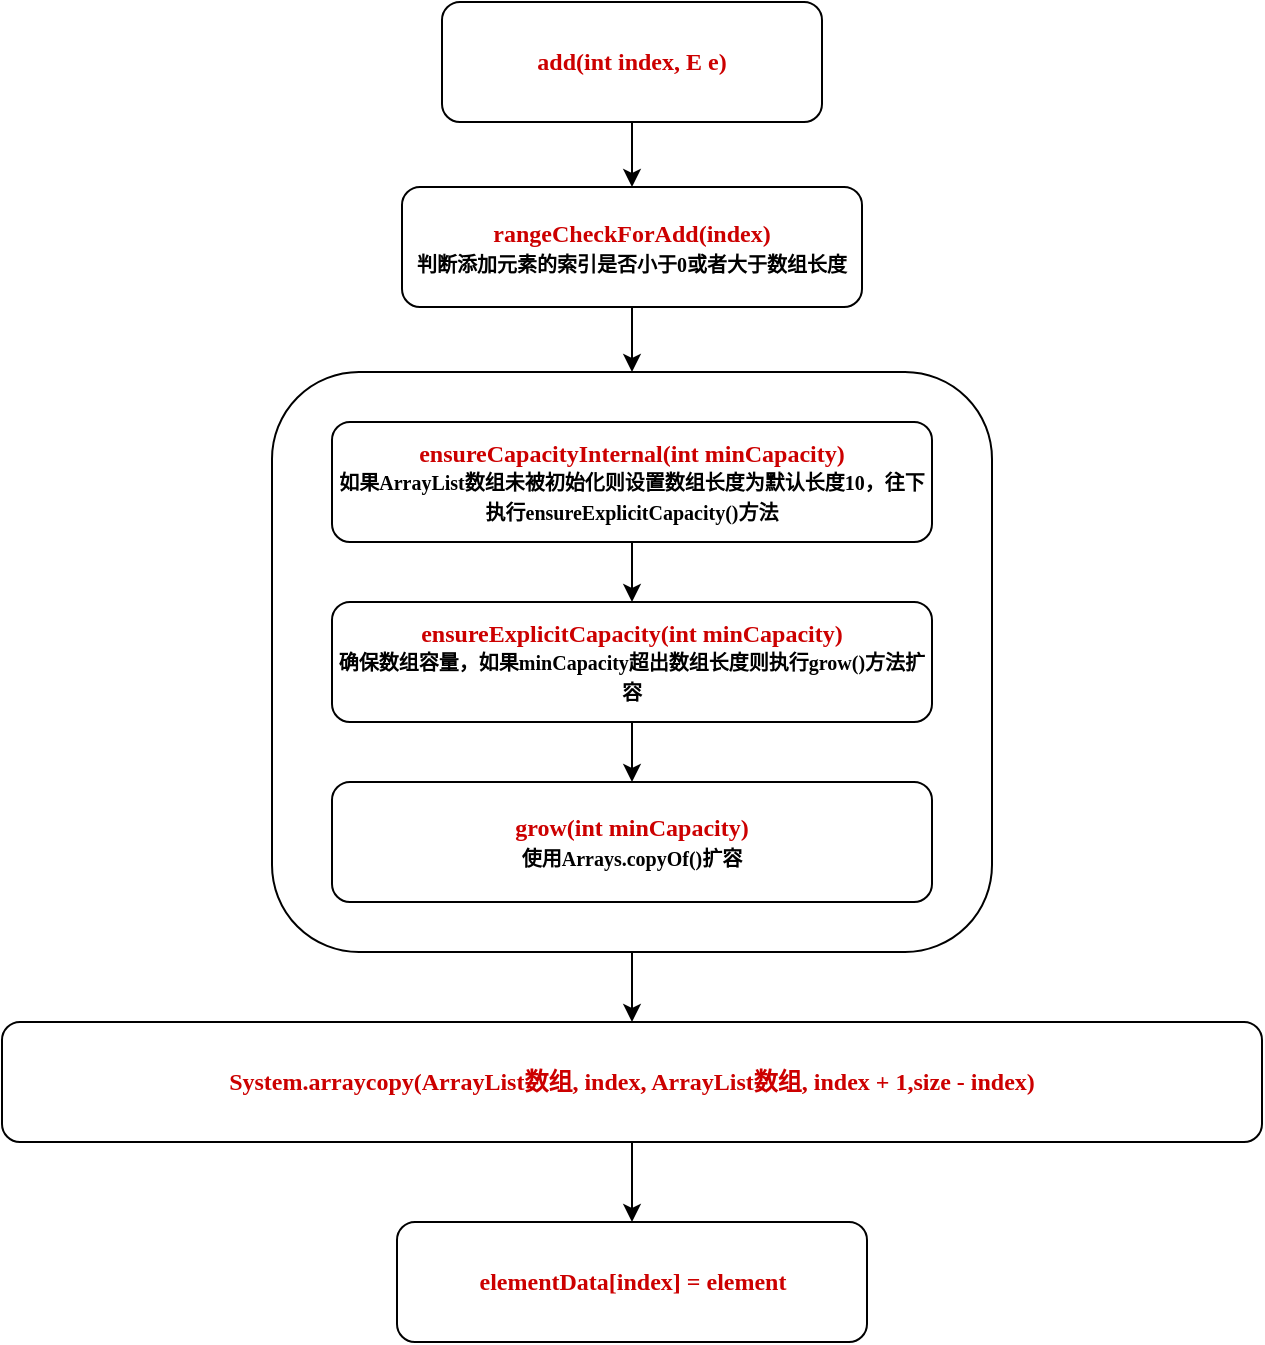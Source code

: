 <mxfile version="10.7.5" type="device"><diagram id="IE7oeV-tXnmnKCwntK-Z" name="Page-1"><mxGraphModel dx="1992" dy="756" grid="1" gridSize="10" guides="1" tooltips="1" connect="1" arrows="1" fold="1" page="1" pageScale="1" pageWidth="827" pageHeight="1169" math="0" shadow="0"><root><mxCell id="0"/><mxCell id="1" parent="0"/><mxCell id="Ngr6dhr372qOmNcd8qSV-5" style="edgeStyle=orthogonalEdgeStyle;rounded=0;orthogonalLoop=1;jettySize=auto;html=1;exitX=0.5;exitY=1;exitDx=0;exitDy=0;entryX=0.5;entryY=0;entryDx=0;entryDy=0;" edge="1" parent="1" source="5E4Eh0ke1450a39PCxGz-9" target="5E4Eh0ke1450a39PCxGz-8"><mxGeometry relative="1" as="geometry"/></mxCell><mxCell id="5E4Eh0ke1450a39PCxGz-9" value="" style="rounded=1;whiteSpace=wrap;html=1;fontColor=#CC0000;fontFamily=Verdana;" parent="1" vertex="1"><mxGeometry x="-300" y="375" width="360" height="290" as="geometry"/></mxCell><mxCell id="Ngr6dhr372qOmNcd8qSV-1" style="edgeStyle=orthogonalEdgeStyle;rounded=0;orthogonalLoop=1;jettySize=auto;html=1;exitX=0.5;exitY=1;exitDx=0;exitDy=0;" edge="1" parent="1" source="5E4Eh0ke1450a39PCxGz-1" target="5E4Eh0ke1450a39PCxGz-2"><mxGeometry relative="1" as="geometry"/></mxCell><mxCell id="5E4Eh0ke1450a39PCxGz-1" value="add(int index, E e)" style="rounded=1;whiteSpace=wrap;html=1;fontStyle=1;fontColor=#CC0000;fontFamily=Verdana;" parent="1" vertex="1"><mxGeometry x="-215" y="190" width="190" height="60" as="geometry"/></mxCell><mxCell id="Ngr6dhr372qOmNcd8qSV-2" style="edgeStyle=orthogonalEdgeStyle;rounded=0;orthogonalLoop=1;jettySize=auto;html=1;exitX=0.5;exitY=1;exitDx=0;exitDy=0;" edge="1" parent="1" source="5E4Eh0ke1450a39PCxGz-2" target="5E4Eh0ke1450a39PCxGz-9"><mxGeometry relative="1" as="geometry"/></mxCell><mxCell id="5E4Eh0ke1450a39PCxGz-2" value="rangeCheckForAdd(index)&lt;br&gt;&lt;font style=&quot;font-size: 10px&quot; color=&quot;#000000&quot;&gt;判断添加元素的索引是否小于0或者大于数组长度&lt;/font&gt;&lt;br&gt;" style="rounded=1;whiteSpace=wrap;html=1;fontStyle=1;fontColor=#CC0000;fontFamily=Verdana;" parent="1" vertex="1"><mxGeometry x="-235" y="282.5" width="230" height="60" as="geometry"/></mxCell><mxCell id="Ngr6dhr372qOmNcd8qSV-3" style="edgeStyle=orthogonalEdgeStyle;rounded=0;orthogonalLoop=1;jettySize=auto;html=1;exitX=0.5;exitY=1;exitDx=0;exitDy=0;" edge="1" parent="1" source="5E4Eh0ke1450a39PCxGz-3" target="5E4Eh0ke1450a39PCxGz-4"><mxGeometry relative="1" as="geometry"/></mxCell><mxCell id="5E4Eh0ke1450a39PCxGz-3" value="ensureCapacityInternal&lt;span&gt;(&lt;/span&gt;&lt;span&gt;int &lt;/span&gt;&lt;span&gt;minCapacity)&lt;br&gt;&lt;/span&gt;&lt;font style=&quot;font-size: 10px&quot; color=&quot;#000000&quot;&gt;&lt;span&gt;如果ArrayList数组未被初始化则设置数组长度为默认长度10，往下执行&lt;/span&gt;&lt;span&gt;ensureExplicitCapacity()方法&lt;/span&gt;&lt;/font&gt;&lt;span&gt;&lt;br&gt;&lt;/span&gt;" style="rounded=1;whiteSpace=wrap;html=1;fontStyle=1;fontColor=#CC0000;fontFamily=Verdana;" parent="1" vertex="1"><mxGeometry x="-270" y="400" width="300" height="60" as="geometry"/></mxCell><mxCell id="Ngr6dhr372qOmNcd8qSV-4" style="edgeStyle=orthogonalEdgeStyle;rounded=0;orthogonalLoop=1;jettySize=auto;html=1;exitX=0.5;exitY=1;exitDx=0;exitDy=0;" edge="1" parent="1" source="5E4Eh0ke1450a39PCxGz-4" target="5E4Eh0ke1450a39PCxGz-5"><mxGeometry relative="1" as="geometry"/></mxCell><mxCell id="5E4Eh0ke1450a39PCxGz-4" value="&lt;div&gt;&lt;span&gt;ensureExplicitCapacity&lt;/span&gt;(&lt;span&gt;int &lt;/span&gt;&lt;span&gt;minCapacity)&lt;br&gt;&lt;/span&gt;&lt;span&gt;&lt;font style=&quot;font-size: 10px&quot; color=&quot;#000000&quot;&gt;确保数组容量，如果minCapacity超出数组长度则执行grow()方法扩容&lt;/font&gt;&lt;/span&gt;&lt;span&gt;&lt;br&gt;&lt;/span&gt;&lt;/div&gt;" style="rounded=1;whiteSpace=wrap;html=1;fontStyle=1;fontColor=#CC0000;fontFamily=Verdana;" parent="1" vertex="1"><mxGeometry x="-270" y="490" width="300" height="60" as="geometry"/></mxCell><mxCell id="5E4Eh0ke1450a39PCxGz-5" value="&lt;div&gt;&lt;span&gt;grow&lt;/span&gt;(&lt;span&gt;int &lt;/span&gt;&lt;span&gt;minCapacity)&lt;br&gt;&lt;/span&gt;&lt;font color=&quot;#000000&quot;&gt;&lt;font style=&quot;font-size: 10px&quot;&gt;使用&lt;/font&gt;&lt;font style=&quot;font-size: 10px&quot;&gt;Arrays.copyOf()扩容&lt;/font&gt;&lt;/font&gt;&lt;span&gt;&lt;br&gt;&lt;/span&gt;&lt;/div&gt;" style="rounded=1;whiteSpace=wrap;html=1;fontStyle=1;fontColor=#CC0000;fontFamily=Verdana;" parent="1" vertex="1"><mxGeometry x="-270" y="580" width="300" height="60" as="geometry"/></mxCell><mxCell id="5E4Eh0ke1450a39PCxGz-6" value="&lt;div&gt;&lt;span&gt;elementData&lt;/span&gt;[index] = element&lt;/div&gt;" style="rounded=1;whiteSpace=wrap;html=1;fontStyle=1;fontColor=#CC0000;fontFamily=Verdana;" parent="1" vertex="1"><mxGeometry x="-237.5" y="800" width="235" height="60" as="geometry"/></mxCell><mxCell id="Ngr6dhr372qOmNcd8qSV-6" style="edgeStyle=orthogonalEdgeStyle;rounded=0;orthogonalLoop=1;jettySize=auto;html=1;exitX=0.5;exitY=1;exitDx=0;exitDy=0;" edge="1" parent="1" source="5E4Eh0ke1450a39PCxGz-8" target="5E4Eh0ke1450a39PCxGz-6"><mxGeometry relative="1" as="geometry"/></mxCell><mxCell id="5E4Eh0ke1450a39PCxGz-8" value="&lt;div&gt;System.&lt;span&gt;arraycopy&lt;/span&gt;(&lt;span&gt;ArrayList数组&lt;/span&gt;&lt;span&gt;, &lt;/span&gt;index&lt;span&gt;, &lt;/span&gt;ArrayList数组, &lt;span&gt;index + &lt;/span&gt;&lt;span&gt;1&lt;/span&gt;&lt;span&gt;,&lt;/span&gt;&lt;span&gt;size &lt;/span&gt;&lt;span&gt;- index)&lt;/span&gt;&lt;br&gt;&lt;/div&gt;" style="rounded=1;whiteSpace=wrap;html=1;fontStyle=1;fontColor=#CC0000;fontFamily=Verdana;" parent="1" vertex="1"><mxGeometry x="-435" y="700" width="630" height="60" as="geometry"/></mxCell></root></mxGraphModel></diagram></mxfile>